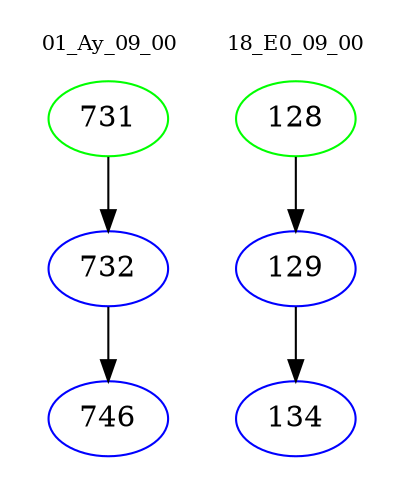 digraph{
subgraph cluster_0 {
color = white
label = "01_Ay_09_00";
fontsize=10;
T0_731 [label="731", color="green"]
T0_731 -> T0_732 [color="black"]
T0_732 [label="732", color="blue"]
T0_732 -> T0_746 [color="black"]
T0_746 [label="746", color="blue"]
}
subgraph cluster_1 {
color = white
label = "18_E0_09_00";
fontsize=10;
T1_128 [label="128", color="green"]
T1_128 -> T1_129 [color="black"]
T1_129 [label="129", color="blue"]
T1_129 -> T1_134 [color="black"]
T1_134 [label="134", color="blue"]
}
}
